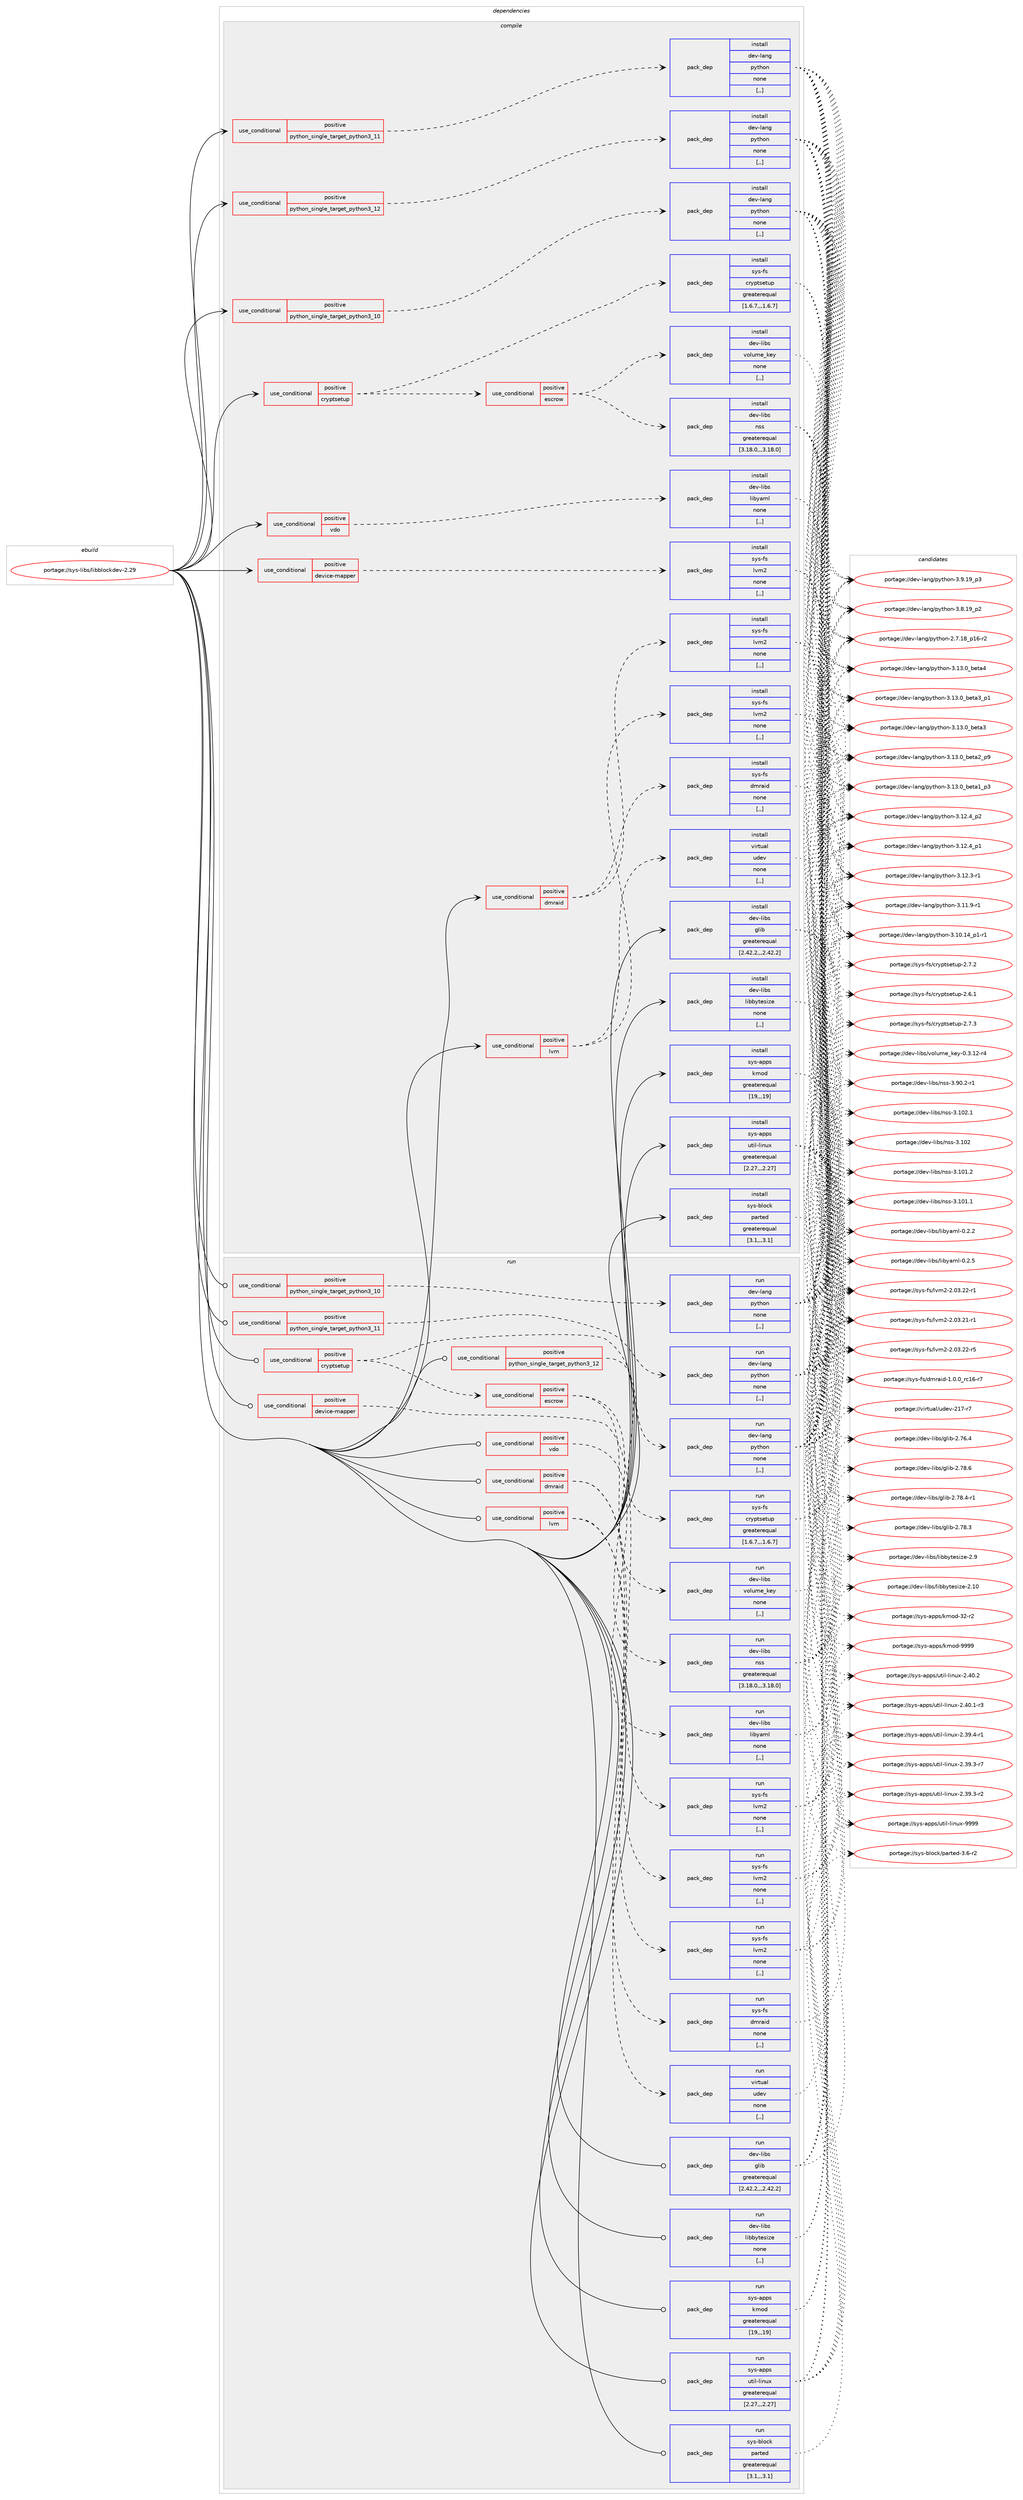 digraph prolog {

# *************
# Graph options
# *************

newrank=true;
concentrate=true;
compound=true;
graph [rankdir=LR,fontname=Helvetica,fontsize=10,ranksep=1.5];#, ranksep=2.5, nodesep=0.2];
edge  [arrowhead=vee];
node  [fontname=Helvetica,fontsize=10];

# **********
# The ebuild
# **********

subgraph cluster_leftcol {
color=gray;
label=<<i>ebuild</i>>;
id [label="portage://sys-libs/libblockdev-2.29", color=red, width=4, href="../sys-libs/libblockdev-2.29.svg"];
}

# ****************
# The dependencies
# ****************

subgraph cluster_midcol {
color=gray;
label=<<i>dependencies</i>>;
subgraph cluster_compile {
fillcolor="#eeeeee";
style=filled;
label=<<i>compile</i>>;
subgraph cond117402 {
dependency440675 [label=<<TABLE BORDER="0" CELLBORDER="1" CELLSPACING="0" CELLPADDING="4"><TR><TD ROWSPAN="3" CELLPADDING="10">use_conditional</TD></TR><TR><TD>positive</TD></TR><TR><TD>cryptsetup</TD></TR></TABLE>>, shape=none, color=red];
subgraph cond117403 {
dependency440676 [label=<<TABLE BORDER="0" CELLBORDER="1" CELLSPACING="0" CELLPADDING="4"><TR><TD ROWSPAN="3" CELLPADDING="10">use_conditional</TD></TR><TR><TD>positive</TD></TR><TR><TD>escrow</TD></TR></TABLE>>, shape=none, color=red];
subgraph pack320275 {
dependency440677 [label=<<TABLE BORDER="0" CELLBORDER="1" CELLSPACING="0" CELLPADDING="4" WIDTH="220"><TR><TD ROWSPAN="6" CELLPADDING="30">pack_dep</TD></TR><TR><TD WIDTH="110">install</TD></TR><TR><TD>dev-libs</TD></TR><TR><TD>nss</TD></TR><TR><TD>greaterequal</TD></TR><TR><TD>[3.18.0,,,3.18.0]</TD></TR></TABLE>>, shape=none, color=blue];
}
dependency440676:e -> dependency440677:w [weight=20,style="dashed",arrowhead="vee"];
subgraph pack320276 {
dependency440678 [label=<<TABLE BORDER="0" CELLBORDER="1" CELLSPACING="0" CELLPADDING="4" WIDTH="220"><TR><TD ROWSPAN="6" CELLPADDING="30">pack_dep</TD></TR><TR><TD WIDTH="110">install</TD></TR><TR><TD>dev-libs</TD></TR><TR><TD>volume_key</TD></TR><TR><TD>none</TD></TR><TR><TD>[,,]</TD></TR></TABLE>>, shape=none, color=blue];
}
dependency440676:e -> dependency440678:w [weight=20,style="dashed",arrowhead="vee"];
}
dependency440675:e -> dependency440676:w [weight=20,style="dashed",arrowhead="vee"];
subgraph pack320277 {
dependency440679 [label=<<TABLE BORDER="0" CELLBORDER="1" CELLSPACING="0" CELLPADDING="4" WIDTH="220"><TR><TD ROWSPAN="6" CELLPADDING="30">pack_dep</TD></TR><TR><TD WIDTH="110">install</TD></TR><TR><TD>sys-fs</TD></TR><TR><TD>cryptsetup</TD></TR><TR><TD>greaterequal</TD></TR><TR><TD>[1.6.7,,,1.6.7]</TD></TR></TABLE>>, shape=none, color=blue];
}
dependency440675:e -> dependency440679:w [weight=20,style="dashed",arrowhead="vee"];
}
id:e -> dependency440675:w [weight=20,style="solid",arrowhead="vee"];
subgraph cond117404 {
dependency440680 [label=<<TABLE BORDER="0" CELLBORDER="1" CELLSPACING="0" CELLPADDING="4"><TR><TD ROWSPAN="3" CELLPADDING="10">use_conditional</TD></TR><TR><TD>positive</TD></TR><TR><TD>device-mapper</TD></TR></TABLE>>, shape=none, color=red];
subgraph pack320278 {
dependency440681 [label=<<TABLE BORDER="0" CELLBORDER="1" CELLSPACING="0" CELLPADDING="4" WIDTH="220"><TR><TD ROWSPAN="6" CELLPADDING="30">pack_dep</TD></TR><TR><TD WIDTH="110">install</TD></TR><TR><TD>sys-fs</TD></TR><TR><TD>lvm2</TD></TR><TR><TD>none</TD></TR><TR><TD>[,,]</TD></TR></TABLE>>, shape=none, color=blue];
}
dependency440680:e -> dependency440681:w [weight=20,style="dashed",arrowhead="vee"];
}
id:e -> dependency440680:w [weight=20,style="solid",arrowhead="vee"];
subgraph cond117405 {
dependency440682 [label=<<TABLE BORDER="0" CELLBORDER="1" CELLSPACING="0" CELLPADDING="4"><TR><TD ROWSPAN="3" CELLPADDING="10">use_conditional</TD></TR><TR><TD>positive</TD></TR><TR><TD>dmraid</TD></TR></TABLE>>, shape=none, color=red];
subgraph pack320279 {
dependency440683 [label=<<TABLE BORDER="0" CELLBORDER="1" CELLSPACING="0" CELLPADDING="4" WIDTH="220"><TR><TD ROWSPAN="6" CELLPADDING="30">pack_dep</TD></TR><TR><TD WIDTH="110">install</TD></TR><TR><TD>sys-fs</TD></TR><TR><TD>dmraid</TD></TR><TR><TD>none</TD></TR><TR><TD>[,,]</TD></TR></TABLE>>, shape=none, color=blue];
}
dependency440682:e -> dependency440683:w [weight=20,style="dashed",arrowhead="vee"];
subgraph pack320280 {
dependency440684 [label=<<TABLE BORDER="0" CELLBORDER="1" CELLSPACING="0" CELLPADDING="4" WIDTH="220"><TR><TD ROWSPAN="6" CELLPADDING="30">pack_dep</TD></TR><TR><TD WIDTH="110">install</TD></TR><TR><TD>sys-fs</TD></TR><TR><TD>lvm2</TD></TR><TR><TD>none</TD></TR><TR><TD>[,,]</TD></TR></TABLE>>, shape=none, color=blue];
}
dependency440682:e -> dependency440684:w [weight=20,style="dashed",arrowhead="vee"];
}
id:e -> dependency440682:w [weight=20,style="solid",arrowhead="vee"];
subgraph cond117406 {
dependency440685 [label=<<TABLE BORDER="0" CELLBORDER="1" CELLSPACING="0" CELLPADDING="4"><TR><TD ROWSPAN="3" CELLPADDING="10">use_conditional</TD></TR><TR><TD>positive</TD></TR><TR><TD>lvm</TD></TR></TABLE>>, shape=none, color=red];
subgraph pack320281 {
dependency440686 [label=<<TABLE BORDER="0" CELLBORDER="1" CELLSPACING="0" CELLPADDING="4" WIDTH="220"><TR><TD ROWSPAN="6" CELLPADDING="30">pack_dep</TD></TR><TR><TD WIDTH="110">install</TD></TR><TR><TD>sys-fs</TD></TR><TR><TD>lvm2</TD></TR><TR><TD>none</TD></TR><TR><TD>[,,]</TD></TR></TABLE>>, shape=none, color=blue];
}
dependency440685:e -> dependency440686:w [weight=20,style="dashed",arrowhead="vee"];
subgraph pack320282 {
dependency440687 [label=<<TABLE BORDER="0" CELLBORDER="1" CELLSPACING="0" CELLPADDING="4" WIDTH="220"><TR><TD ROWSPAN="6" CELLPADDING="30">pack_dep</TD></TR><TR><TD WIDTH="110">install</TD></TR><TR><TD>virtual</TD></TR><TR><TD>udev</TD></TR><TR><TD>none</TD></TR><TR><TD>[,,]</TD></TR></TABLE>>, shape=none, color=blue];
}
dependency440685:e -> dependency440687:w [weight=20,style="dashed",arrowhead="vee"];
}
id:e -> dependency440685:w [weight=20,style="solid",arrowhead="vee"];
subgraph cond117407 {
dependency440688 [label=<<TABLE BORDER="0" CELLBORDER="1" CELLSPACING="0" CELLPADDING="4"><TR><TD ROWSPAN="3" CELLPADDING="10">use_conditional</TD></TR><TR><TD>positive</TD></TR><TR><TD>python_single_target_python3_10</TD></TR></TABLE>>, shape=none, color=red];
subgraph pack320283 {
dependency440689 [label=<<TABLE BORDER="0" CELLBORDER="1" CELLSPACING="0" CELLPADDING="4" WIDTH="220"><TR><TD ROWSPAN="6" CELLPADDING="30">pack_dep</TD></TR><TR><TD WIDTH="110">install</TD></TR><TR><TD>dev-lang</TD></TR><TR><TD>python</TD></TR><TR><TD>none</TD></TR><TR><TD>[,,]</TD></TR></TABLE>>, shape=none, color=blue];
}
dependency440688:e -> dependency440689:w [weight=20,style="dashed",arrowhead="vee"];
}
id:e -> dependency440688:w [weight=20,style="solid",arrowhead="vee"];
subgraph cond117408 {
dependency440690 [label=<<TABLE BORDER="0" CELLBORDER="1" CELLSPACING="0" CELLPADDING="4"><TR><TD ROWSPAN="3" CELLPADDING="10">use_conditional</TD></TR><TR><TD>positive</TD></TR><TR><TD>python_single_target_python3_11</TD></TR></TABLE>>, shape=none, color=red];
subgraph pack320284 {
dependency440691 [label=<<TABLE BORDER="0" CELLBORDER="1" CELLSPACING="0" CELLPADDING="4" WIDTH="220"><TR><TD ROWSPAN="6" CELLPADDING="30">pack_dep</TD></TR><TR><TD WIDTH="110">install</TD></TR><TR><TD>dev-lang</TD></TR><TR><TD>python</TD></TR><TR><TD>none</TD></TR><TR><TD>[,,]</TD></TR></TABLE>>, shape=none, color=blue];
}
dependency440690:e -> dependency440691:w [weight=20,style="dashed",arrowhead="vee"];
}
id:e -> dependency440690:w [weight=20,style="solid",arrowhead="vee"];
subgraph cond117409 {
dependency440692 [label=<<TABLE BORDER="0" CELLBORDER="1" CELLSPACING="0" CELLPADDING="4"><TR><TD ROWSPAN="3" CELLPADDING="10">use_conditional</TD></TR><TR><TD>positive</TD></TR><TR><TD>python_single_target_python3_12</TD></TR></TABLE>>, shape=none, color=red];
subgraph pack320285 {
dependency440693 [label=<<TABLE BORDER="0" CELLBORDER="1" CELLSPACING="0" CELLPADDING="4" WIDTH="220"><TR><TD ROWSPAN="6" CELLPADDING="30">pack_dep</TD></TR><TR><TD WIDTH="110">install</TD></TR><TR><TD>dev-lang</TD></TR><TR><TD>python</TD></TR><TR><TD>none</TD></TR><TR><TD>[,,]</TD></TR></TABLE>>, shape=none, color=blue];
}
dependency440692:e -> dependency440693:w [weight=20,style="dashed",arrowhead="vee"];
}
id:e -> dependency440692:w [weight=20,style="solid",arrowhead="vee"];
subgraph cond117410 {
dependency440694 [label=<<TABLE BORDER="0" CELLBORDER="1" CELLSPACING="0" CELLPADDING="4"><TR><TD ROWSPAN="3" CELLPADDING="10">use_conditional</TD></TR><TR><TD>positive</TD></TR><TR><TD>vdo</TD></TR></TABLE>>, shape=none, color=red];
subgraph pack320286 {
dependency440695 [label=<<TABLE BORDER="0" CELLBORDER="1" CELLSPACING="0" CELLPADDING="4" WIDTH="220"><TR><TD ROWSPAN="6" CELLPADDING="30">pack_dep</TD></TR><TR><TD WIDTH="110">install</TD></TR><TR><TD>dev-libs</TD></TR><TR><TD>libyaml</TD></TR><TR><TD>none</TD></TR><TR><TD>[,,]</TD></TR></TABLE>>, shape=none, color=blue];
}
dependency440694:e -> dependency440695:w [weight=20,style="dashed",arrowhead="vee"];
}
id:e -> dependency440694:w [weight=20,style="solid",arrowhead="vee"];
subgraph pack320287 {
dependency440696 [label=<<TABLE BORDER="0" CELLBORDER="1" CELLSPACING="0" CELLPADDING="4" WIDTH="220"><TR><TD ROWSPAN="6" CELLPADDING="30">pack_dep</TD></TR><TR><TD WIDTH="110">install</TD></TR><TR><TD>dev-libs</TD></TR><TR><TD>glib</TD></TR><TR><TD>greaterequal</TD></TR><TR><TD>[2.42.2,,,2.42.2]</TD></TR></TABLE>>, shape=none, color=blue];
}
id:e -> dependency440696:w [weight=20,style="solid",arrowhead="vee"];
subgraph pack320288 {
dependency440697 [label=<<TABLE BORDER="0" CELLBORDER="1" CELLSPACING="0" CELLPADDING="4" WIDTH="220"><TR><TD ROWSPAN="6" CELLPADDING="30">pack_dep</TD></TR><TR><TD WIDTH="110">install</TD></TR><TR><TD>dev-libs</TD></TR><TR><TD>libbytesize</TD></TR><TR><TD>none</TD></TR><TR><TD>[,,]</TD></TR></TABLE>>, shape=none, color=blue];
}
id:e -> dependency440697:w [weight=20,style="solid",arrowhead="vee"];
subgraph pack320289 {
dependency440698 [label=<<TABLE BORDER="0" CELLBORDER="1" CELLSPACING="0" CELLPADDING="4" WIDTH="220"><TR><TD ROWSPAN="6" CELLPADDING="30">pack_dep</TD></TR><TR><TD WIDTH="110">install</TD></TR><TR><TD>sys-apps</TD></TR><TR><TD>kmod</TD></TR><TR><TD>greaterequal</TD></TR><TR><TD>[19,,,19]</TD></TR></TABLE>>, shape=none, color=blue];
}
id:e -> dependency440698:w [weight=20,style="solid",arrowhead="vee"];
subgraph pack320290 {
dependency440699 [label=<<TABLE BORDER="0" CELLBORDER="1" CELLSPACING="0" CELLPADDING="4" WIDTH="220"><TR><TD ROWSPAN="6" CELLPADDING="30">pack_dep</TD></TR><TR><TD WIDTH="110">install</TD></TR><TR><TD>sys-apps</TD></TR><TR><TD>util-linux</TD></TR><TR><TD>greaterequal</TD></TR><TR><TD>[2.27,,,2.27]</TD></TR></TABLE>>, shape=none, color=blue];
}
id:e -> dependency440699:w [weight=20,style="solid",arrowhead="vee"];
subgraph pack320291 {
dependency440700 [label=<<TABLE BORDER="0" CELLBORDER="1" CELLSPACING="0" CELLPADDING="4" WIDTH="220"><TR><TD ROWSPAN="6" CELLPADDING="30">pack_dep</TD></TR><TR><TD WIDTH="110">install</TD></TR><TR><TD>sys-block</TD></TR><TR><TD>parted</TD></TR><TR><TD>greaterequal</TD></TR><TR><TD>[3.1,,,3.1]</TD></TR></TABLE>>, shape=none, color=blue];
}
id:e -> dependency440700:w [weight=20,style="solid",arrowhead="vee"];
}
subgraph cluster_compileandrun {
fillcolor="#eeeeee";
style=filled;
label=<<i>compile and run</i>>;
}
subgraph cluster_run {
fillcolor="#eeeeee";
style=filled;
label=<<i>run</i>>;
subgraph cond117411 {
dependency440701 [label=<<TABLE BORDER="0" CELLBORDER="1" CELLSPACING="0" CELLPADDING="4"><TR><TD ROWSPAN="3" CELLPADDING="10">use_conditional</TD></TR><TR><TD>positive</TD></TR><TR><TD>cryptsetup</TD></TR></TABLE>>, shape=none, color=red];
subgraph cond117412 {
dependency440702 [label=<<TABLE BORDER="0" CELLBORDER="1" CELLSPACING="0" CELLPADDING="4"><TR><TD ROWSPAN="3" CELLPADDING="10">use_conditional</TD></TR><TR><TD>positive</TD></TR><TR><TD>escrow</TD></TR></TABLE>>, shape=none, color=red];
subgraph pack320292 {
dependency440703 [label=<<TABLE BORDER="0" CELLBORDER="1" CELLSPACING="0" CELLPADDING="4" WIDTH="220"><TR><TD ROWSPAN="6" CELLPADDING="30">pack_dep</TD></TR><TR><TD WIDTH="110">run</TD></TR><TR><TD>dev-libs</TD></TR><TR><TD>nss</TD></TR><TR><TD>greaterequal</TD></TR><TR><TD>[3.18.0,,,3.18.0]</TD></TR></TABLE>>, shape=none, color=blue];
}
dependency440702:e -> dependency440703:w [weight=20,style="dashed",arrowhead="vee"];
subgraph pack320293 {
dependency440704 [label=<<TABLE BORDER="0" CELLBORDER="1" CELLSPACING="0" CELLPADDING="4" WIDTH="220"><TR><TD ROWSPAN="6" CELLPADDING="30">pack_dep</TD></TR><TR><TD WIDTH="110">run</TD></TR><TR><TD>dev-libs</TD></TR><TR><TD>volume_key</TD></TR><TR><TD>none</TD></TR><TR><TD>[,,]</TD></TR></TABLE>>, shape=none, color=blue];
}
dependency440702:e -> dependency440704:w [weight=20,style="dashed",arrowhead="vee"];
}
dependency440701:e -> dependency440702:w [weight=20,style="dashed",arrowhead="vee"];
subgraph pack320294 {
dependency440705 [label=<<TABLE BORDER="0" CELLBORDER="1" CELLSPACING="0" CELLPADDING="4" WIDTH="220"><TR><TD ROWSPAN="6" CELLPADDING="30">pack_dep</TD></TR><TR><TD WIDTH="110">run</TD></TR><TR><TD>sys-fs</TD></TR><TR><TD>cryptsetup</TD></TR><TR><TD>greaterequal</TD></TR><TR><TD>[1.6.7,,,1.6.7]</TD></TR></TABLE>>, shape=none, color=blue];
}
dependency440701:e -> dependency440705:w [weight=20,style="dashed",arrowhead="vee"];
}
id:e -> dependency440701:w [weight=20,style="solid",arrowhead="odot"];
subgraph cond117413 {
dependency440706 [label=<<TABLE BORDER="0" CELLBORDER="1" CELLSPACING="0" CELLPADDING="4"><TR><TD ROWSPAN="3" CELLPADDING="10">use_conditional</TD></TR><TR><TD>positive</TD></TR><TR><TD>device-mapper</TD></TR></TABLE>>, shape=none, color=red];
subgraph pack320295 {
dependency440707 [label=<<TABLE BORDER="0" CELLBORDER="1" CELLSPACING="0" CELLPADDING="4" WIDTH="220"><TR><TD ROWSPAN="6" CELLPADDING="30">pack_dep</TD></TR><TR><TD WIDTH="110">run</TD></TR><TR><TD>sys-fs</TD></TR><TR><TD>lvm2</TD></TR><TR><TD>none</TD></TR><TR><TD>[,,]</TD></TR></TABLE>>, shape=none, color=blue];
}
dependency440706:e -> dependency440707:w [weight=20,style="dashed",arrowhead="vee"];
}
id:e -> dependency440706:w [weight=20,style="solid",arrowhead="odot"];
subgraph cond117414 {
dependency440708 [label=<<TABLE BORDER="0" CELLBORDER="1" CELLSPACING="0" CELLPADDING="4"><TR><TD ROWSPAN="3" CELLPADDING="10">use_conditional</TD></TR><TR><TD>positive</TD></TR><TR><TD>dmraid</TD></TR></TABLE>>, shape=none, color=red];
subgraph pack320296 {
dependency440709 [label=<<TABLE BORDER="0" CELLBORDER="1" CELLSPACING="0" CELLPADDING="4" WIDTH="220"><TR><TD ROWSPAN="6" CELLPADDING="30">pack_dep</TD></TR><TR><TD WIDTH="110">run</TD></TR><TR><TD>sys-fs</TD></TR><TR><TD>dmraid</TD></TR><TR><TD>none</TD></TR><TR><TD>[,,]</TD></TR></TABLE>>, shape=none, color=blue];
}
dependency440708:e -> dependency440709:w [weight=20,style="dashed",arrowhead="vee"];
subgraph pack320297 {
dependency440710 [label=<<TABLE BORDER="0" CELLBORDER="1" CELLSPACING="0" CELLPADDING="4" WIDTH="220"><TR><TD ROWSPAN="6" CELLPADDING="30">pack_dep</TD></TR><TR><TD WIDTH="110">run</TD></TR><TR><TD>sys-fs</TD></TR><TR><TD>lvm2</TD></TR><TR><TD>none</TD></TR><TR><TD>[,,]</TD></TR></TABLE>>, shape=none, color=blue];
}
dependency440708:e -> dependency440710:w [weight=20,style="dashed",arrowhead="vee"];
}
id:e -> dependency440708:w [weight=20,style="solid",arrowhead="odot"];
subgraph cond117415 {
dependency440711 [label=<<TABLE BORDER="0" CELLBORDER="1" CELLSPACING="0" CELLPADDING="4"><TR><TD ROWSPAN="3" CELLPADDING="10">use_conditional</TD></TR><TR><TD>positive</TD></TR><TR><TD>lvm</TD></TR></TABLE>>, shape=none, color=red];
subgraph pack320298 {
dependency440712 [label=<<TABLE BORDER="0" CELLBORDER="1" CELLSPACING="0" CELLPADDING="4" WIDTH="220"><TR><TD ROWSPAN="6" CELLPADDING="30">pack_dep</TD></TR><TR><TD WIDTH="110">run</TD></TR><TR><TD>sys-fs</TD></TR><TR><TD>lvm2</TD></TR><TR><TD>none</TD></TR><TR><TD>[,,]</TD></TR></TABLE>>, shape=none, color=blue];
}
dependency440711:e -> dependency440712:w [weight=20,style="dashed",arrowhead="vee"];
subgraph pack320299 {
dependency440713 [label=<<TABLE BORDER="0" CELLBORDER="1" CELLSPACING="0" CELLPADDING="4" WIDTH="220"><TR><TD ROWSPAN="6" CELLPADDING="30">pack_dep</TD></TR><TR><TD WIDTH="110">run</TD></TR><TR><TD>virtual</TD></TR><TR><TD>udev</TD></TR><TR><TD>none</TD></TR><TR><TD>[,,]</TD></TR></TABLE>>, shape=none, color=blue];
}
dependency440711:e -> dependency440713:w [weight=20,style="dashed",arrowhead="vee"];
}
id:e -> dependency440711:w [weight=20,style="solid",arrowhead="odot"];
subgraph cond117416 {
dependency440714 [label=<<TABLE BORDER="0" CELLBORDER="1" CELLSPACING="0" CELLPADDING="4"><TR><TD ROWSPAN="3" CELLPADDING="10">use_conditional</TD></TR><TR><TD>positive</TD></TR><TR><TD>python_single_target_python3_10</TD></TR></TABLE>>, shape=none, color=red];
subgraph pack320300 {
dependency440715 [label=<<TABLE BORDER="0" CELLBORDER="1" CELLSPACING="0" CELLPADDING="4" WIDTH="220"><TR><TD ROWSPAN="6" CELLPADDING="30">pack_dep</TD></TR><TR><TD WIDTH="110">run</TD></TR><TR><TD>dev-lang</TD></TR><TR><TD>python</TD></TR><TR><TD>none</TD></TR><TR><TD>[,,]</TD></TR></TABLE>>, shape=none, color=blue];
}
dependency440714:e -> dependency440715:w [weight=20,style="dashed",arrowhead="vee"];
}
id:e -> dependency440714:w [weight=20,style="solid",arrowhead="odot"];
subgraph cond117417 {
dependency440716 [label=<<TABLE BORDER="0" CELLBORDER="1" CELLSPACING="0" CELLPADDING="4"><TR><TD ROWSPAN="3" CELLPADDING="10">use_conditional</TD></TR><TR><TD>positive</TD></TR><TR><TD>python_single_target_python3_11</TD></TR></TABLE>>, shape=none, color=red];
subgraph pack320301 {
dependency440717 [label=<<TABLE BORDER="0" CELLBORDER="1" CELLSPACING="0" CELLPADDING="4" WIDTH="220"><TR><TD ROWSPAN="6" CELLPADDING="30">pack_dep</TD></TR><TR><TD WIDTH="110">run</TD></TR><TR><TD>dev-lang</TD></TR><TR><TD>python</TD></TR><TR><TD>none</TD></TR><TR><TD>[,,]</TD></TR></TABLE>>, shape=none, color=blue];
}
dependency440716:e -> dependency440717:w [weight=20,style="dashed",arrowhead="vee"];
}
id:e -> dependency440716:w [weight=20,style="solid",arrowhead="odot"];
subgraph cond117418 {
dependency440718 [label=<<TABLE BORDER="0" CELLBORDER="1" CELLSPACING="0" CELLPADDING="4"><TR><TD ROWSPAN="3" CELLPADDING="10">use_conditional</TD></TR><TR><TD>positive</TD></TR><TR><TD>python_single_target_python3_12</TD></TR></TABLE>>, shape=none, color=red];
subgraph pack320302 {
dependency440719 [label=<<TABLE BORDER="0" CELLBORDER="1" CELLSPACING="0" CELLPADDING="4" WIDTH="220"><TR><TD ROWSPAN="6" CELLPADDING="30">pack_dep</TD></TR><TR><TD WIDTH="110">run</TD></TR><TR><TD>dev-lang</TD></TR><TR><TD>python</TD></TR><TR><TD>none</TD></TR><TR><TD>[,,]</TD></TR></TABLE>>, shape=none, color=blue];
}
dependency440718:e -> dependency440719:w [weight=20,style="dashed",arrowhead="vee"];
}
id:e -> dependency440718:w [weight=20,style="solid",arrowhead="odot"];
subgraph cond117419 {
dependency440720 [label=<<TABLE BORDER="0" CELLBORDER="1" CELLSPACING="0" CELLPADDING="4"><TR><TD ROWSPAN="3" CELLPADDING="10">use_conditional</TD></TR><TR><TD>positive</TD></TR><TR><TD>vdo</TD></TR></TABLE>>, shape=none, color=red];
subgraph pack320303 {
dependency440721 [label=<<TABLE BORDER="0" CELLBORDER="1" CELLSPACING="0" CELLPADDING="4" WIDTH="220"><TR><TD ROWSPAN="6" CELLPADDING="30">pack_dep</TD></TR><TR><TD WIDTH="110">run</TD></TR><TR><TD>dev-libs</TD></TR><TR><TD>libyaml</TD></TR><TR><TD>none</TD></TR><TR><TD>[,,]</TD></TR></TABLE>>, shape=none, color=blue];
}
dependency440720:e -> dependency440721:w [weight=20,style="dashed",arrowhead="vee"];
}
id:e -> dependency440720:w [weight=20,style="solid",arrowhead="odot"];
subgraph pack320304 {
dependency440722 [label=<<TABLE BORDER="0" CELLBORDER="1" CELLSPACING="0" CELLPADDING="4" WIDTH="220"><TR><TD ROWSPAN="6" CELLPADDING="30">pack_dep</TD></TR><TR><TD WIDTH="110">run</TD></TR><TR><TD>dev-libs</TD></TR><TR><TD>glib</TD></TR><TR><TD>greaterequal</TD></TR><TR><TD>[2.42.2,,,2.42.2]</TD></TR></TABLE>>, shape=none, color=blue];
}
id:e -> dependency440722:w [weight=20,style="solid",arrowhead="odot"];
subgraph pack320305 {
dependency440723 [label=<<TABLE BORDER="0" CELLBORDER="1" CELLSPACING="0" CELLPADDING="4" WIDTH="220"><TR><TD ROWSPAN="6" CELLPADDING="30">pack_dep</TD></TR><TR><TD WIDTH="110">run</TD></TR><TR><TD>dev-libs</TD></TR><TR><TD>libbytesize</TD></TR><TR><TD>none</TD></TR><TR><TD>[,,]</TD></TR></TABLE>>, shape=none, color=blue];
}
id:e -> dependency440723:w [weight=20,style="solid",arrowhead="odot"];
subgraph pack320306 {
dependency440724 [label=<<TABLE BORDER="0" CELLBORDER="1" CELLSPACING="0" CELLPADDING="4" WIDTH="220"><TR><TD ROWSPAN="6" CELLPADDING="30">pack_dep</TD></TR><TR><TD WIDTH="110">run</TD></TR><TR><TD>sys-apps</TD></TR><TR><TD>kmod</TD></TR><TR><TD>greaterequal</TD></TR><TR><TD>[19,,,19]</TD></TR></TABLE>>, shape=none, color=blue];
}
id:e -> dependency440724:w [weight=20,style="solid",arrowhead="odot"];
subgraph pack320307 {
dependency440725 [label=<<TABLE BORDER="0" CELLBORDER="1" CELLSPACING="0" CELLPADDING="4" WIDTH="220"><TR><TD ROWSPAN="6" CELLPADDING="30">pack_dep</TD></TR><TR><TD WIDTH="110">run</TD></TR><TR><TD>sys-apps</TD></TR><TR><TD>util-linux</TD></TR><TR><TD>greaterequal</TD></TR><TR><TD>[2.27,,,2.27]</TD></TR></TABLE>>, shape=none, color=blue];
}
id:e -> dependency440725:w [weight=20,style="solid",arrowhead="odot"];
subgraph pack320308 {
dependency440726 [label=<<TABLE BORDER="0" CELLBORDER="1" CELLSPACING="0" CELLPADDING="4" WIDTH="220"><TR><TD ROWSPAN="6" CELLPADDING="30">pack_dep</TD></TR><TR><TD WIDTH="110">run</TD></TR><TR><TD>sys-block</TD></TR><TR><TD>parted</TD></TR><TR><TD>greaterequal</TD></TR><TR><TD>[3.1,,,3.1]</TD></TR></TABLE>>, shape=none, color=blue];
}
id:e -> dependency440726:w [weight=20,style="solid",arrowhead="odot"];
}
}

# **************
# The candidates
# **************

subgraph cluster_choices {
rank=same;
color=gray;
label=<<i>candidates</i>>;

subgraph choice320275 {
color=black;
nodesep=1;
choice1001011184510810598115471101151154551464948504649 [label="portage://dev-libs/nss-3.102.1", color=red, width=4,href="../dev-libs/nss-3.102.1.svg"];
choice100101118451081059811547110115115455146494850 [label="portage://dev-libs/nss-3.102", color=red, width=4,href="../dev-libs/nss-3.102.svg"];
choice1001011184510810598115471101151154551464948494650 [label="portage://dev-libs/nss-3.101.2", color=red, width=4,href="../dev-libs/nss-3.101.2.svg"];
choice1001011184510810598115471101151154551464948494649 [label="portage://dev-libs/nss-3.101.1", color=red, width=4,href="../dev-libs/nss-3.101.1.svg"];
choice100101118451081059811547110115115455146574846504511449 [label="portage://dev-libs/nss-3.90.2-r1", color=red, width=4,href="../dev-libs/nss-3.90.2-r1.svg"];
dependency440677:e -> choice1001011184510810598115471101151154551464948504649:w [style=dotted,weight="100"];
dependency440677:e -> choice100101118451081059811547110115115455146494850:w [style=dotted,weight="100"];
dependency440677:e -> choice1001011184510810598115471101151154551464948494650:w [style=dotted,weight="100"];
dependency440677:e -> choice1001011184510810598115471101151154551464948494649:w [style=dotted,weight="100"];
dependency440677:e -> choice100101118451081059811547110115115455146574846504511449:w [style=dotted,weight="100"];
}
subgraph choice320276 {
color=black;
nodesep=1;
choice10010111845108105981154711811110811710910195107101121454846514649504511452 [label="portage://dev-libs/volume_key-0.3.12-r4", color=red, width=4,href="../dev-libs/volume_key-0.3.12-r4.svg"];
dependency440678:e -> choice10010111845108105981154711811110811710910195107101121454846514649504511452:w [style=dotted,weight="100"];
}
subgraph choice320277 {
color=black;
nodesep=1;
choice115121115451021154799114121112116115101116117112455046554651 [label="portage://sys-fs/cryptsetup-2.7.3", color=red, width=4,href="../sys-fs/cryptsetup-2.7.3.svg"];
choice115121115451021154799114121112116115101116117112455046554650 [label="portage://sys-fs/cryptsetup-2.7.2", color=red, width=4,href="../sys-fs/cryptsetup-2.7.2.svg"];
choice115121115451021154799114121112116115101116117112455046544649 [label="portage://sys-fs/cryptsetup-2.6.1", color=red, width=4,href="../sys-fs/cryptsetup-2.6.1.svg"];
dependency440679:e -> choice115121115451021154799114121112116115101116117112455046554651:w [style=dotted,weight="100"];
dependency440679:e -> choice115121115451021154799114121112116115101116117112455046554650:w [style=dotted,weight="100"];
dependency440679:e -> choice115121115451021154799114121112116115101116117112455046544649:w [style=dotted,weight="100"];
}
subgraph choice320278 {
color=black;
nodesep=1;
choice11512111545102115471081181095045504648514650504511453 [label="portage://sys-fs/lvm2-2.03.22-r5", color=red, width=4,href="../sys-fs/lvm2-2.03.22-r5.svg"];
choice11512111545102115471081181095045504648514650504511449 [label="portage://sys-fs/lvm2-2.03.22-r1", color=red, width=4,href="../sys-fs/lvm2-2.03.22-r1.svg"];
choice11512111545102115471081181095045504648514650494511449 [label="portage://sys-fs/lvm2-2.03.21-r1", color=red, width=4,href="../sys-fs/lvm2-2.03.21-r1.svg"];
dependency440681:e -> choice11512111545102115471081181095045504648514650504511453:w [style=dotted,weight="100"];
dependency440681:e -> choice11512111545102115471081181095045504648514650504511449:w [style=dotted,weight="100"];
dependency440681:e -> choice11512111545102115471081181095045504648514650494511449:w [style=dotted,weight="100"];
}
subgraph choice320279 {
color=black;
nodesep=1;
choice115121115451021154710010911497105100454946484648951149949544511455 [label="portage://sys-fs/dmraid-1.0.0_rc16-r7", color=red, width=4,href="../sys-fs/dmraid-1.0.0_rc16-r7.svg"];
dependency440683:e -> choice115121115451021154710010911497105100454946484648951149949544511455:w [style=dotted,weight="100"];
}
subgraph choice320280 {
color=black;
nodesep=1;
choice11512111545102115471081181095045504648514650504511453 [label="portage://sys-fs/lvm2-2.03.22-r5", color=red, width=4,href="../sys-fs/lvm2-2.03.22-r5.svg"];
choice11512111545102115471081181095045504648514650504511449 [label="portage://sys-fs/lvm2-2.03.22-r1", color=red, width=4,href="../sys-fs/lvm2-2.03.22-r1.svg"];
choice11512111545102115471081181095045504648514650494511449 [label="portage://sys-fs/lvm2-2.03.21-r1", color=red, width=4,href="../sys-fs/lvm2-2.03.21-r1.svg"];
dependency440684:e -> choice11512111545102115471081181095045504648514650504511453:w [style=dotted,weight="100"];
dependency440684:e -> choice11512111545102115471081181095045504648514650504511449:w [style=dotted,weight="100"];
dependency440684:e -> choice11512111545102115471081181095045504648514650494511449:w [style=dotted,weight="100"];
}
subgraph choice320281 {
color=black;
nodesep=1;
choice11512111545102115471081181095045504648514650504511453 [label="portage://sys-fs/lvm2-2.03.22-r5", color=red, width=4,href="../sys-fs/lvm2-2.03.22-r5.svg"];
choice11512111545102115471081181095045504648514650504511449 [label="portage://sys-fs/lvm2-2.03.22-r1", color=red, width=4,href="../sys-fs/lvm2-2.03.22-r1.svg"];
choice11512111545102115471081181095045504648514650494511449 [label="portage://sys-fs/lvm2-2.03.21-r1", color=red, width=4,href="../sys-fs/lvm2-2.03.21-r1.svg"];
dependency440686:e -> choice11512111545102115471081181095045504648514650504511453:w [style=dotted,weight="100"];
dependency440686:e -> choice11512111545102115471081181095045504648514650504511449:w [style=dotted,weight="100"];
dependency440686:e -> choice11512111545102115471081181095045504648514650494511449:w [style=dotted,weight="100"];
}
subgraph choice320282 {
color=black;
nodesep=1;
choice1181051141161179710847117100101118455049554511455 [label="portage://virtual/udev-217-r7", color=red, width=4,href="../virtual/udev-217-r7.svg"];
dependency440687:e -> choice1181051141161179710847117100101118455049554511455:w [style=dotted,weight="100"];
}
subgraph choice320283 {
color=black;
nodesep=1;
choice1001011184510897110103471121211161041111104551464951464895981011169752 [label="portage://dev-lang/python-3.13.0_beta4", color=red, width=4,href="../dev-lang/python-3.13.0_beta4.svg"];
choice10010111845108971101034711212111610411111045514649514648959810111697519511249 [label="portage://dev-lang/python-3.13.0_beta3_p1", color=red, width=4,href="../dev-lang/python-3.13.0_beta3_p1.svg"];
choice1001011184510897110103471121211161041111104551464951464895981011169751 [label="portage://dev-lang/python-3.13.0_beta3", color=red, width=4,href="../dev-lang/python-3.13.0_beta3.svg"];
choice10010111845108971101034711212111610411111045514649514648959810111697509511257 [label="portage://dev-lang/python-3.13.0_beta2_p9", color=red, width=4,href="../dev-lang/python-3.13.0_beta2_p9.svg"];
choice10010111845108971101034711212111610411111045514649514648959810111697499511251 [label="portage://dev-lang/python-3.13.0_beta1_p3", color=red, width=4,href="../dev-lang/python-3.13.0_beta1_p3.svg"];
choice100101118451089711010347112121116104111110455146495046529511250 [label="portage://dev-lang/python-3.12.4_p2", color=red, width=4,href="../dev-lang/python-3.12.4_p2.svg"];
choice100101118451089711010347112121116104111110455146495046529511249 [label="portage://dev-lang/python-3.12.4_p1", color=red, width=4,href="../dev-lang/python-3.12.4_p1.svg"];
choice100101118451089711010347112121116104111110455146495046514511449 [label="portage://dev-lang/python-3.12.3-r1", color=red, width=4,href="../dev-lang/python-3.12.3-r1.svg"];
choice100101118451089711010347112121116104111110455146494946574511449 [label="portage://dev-lang/python-3.11.9-r1", color=red, width=4,href="../dev-lang/python-3.11.9-r1.svg"];
choice100101118451089711010347112121116104111110455146494846495295112494511449 [label="portage://dev-lang/python-3.10.14_p1-r1", color=red, width=4,href="../dev-lang/python-3.10.14_p1-r1.svg"];
choice100101118451089711010347112121116104111110455146574649579511251 [label="portage://dev-lang/python-3.9.19_p3", color=red, width=4,href="../dev-lang/python-3.9.19_p3.svg"];
choice100101118451089711010347112121116104111110455146564649579511250 [label="portage://dev-lang/python-3.8.19_p2", color=red, width=4,href="../dev-lang/python-3.8.19_p2.svg"];
choice100101118451089711010347112121116104111110455046554649569511249544511450 [label="portage://dev-lang/python-2.7.18_p16-r2", color=red, width=4,href="../dev-lang/python-2.7.18_p16-r2.svg"];
dependency440689:e -> choice1001011184510897110103471121211161041111104551464951464895981011169752:w [style=dotted,weight="100"];
dependency440689:e -> choice10010111845108971101034711212111610411111045514649514648959810111697519511249:w [style=dotted,weight="100"];
dependency440689:e -> choice1001011184510897110103471121211161041111104551464951464895981011169751:w [style=dotted,weight="100"];
dependency440689:e -> choice10010111845108971101034711212111610411111045514649514648959810111697509511257:w [style=dotted,weight="100"];
dependency440689:e -> choice10010111845108971101034711212111610411111045514649514648959810111697499511251:w [style=dotted,weight="100"];
dependency440689:e -> choice100101118451089711010347112121116104111110455146495046529511250:w [style=dotted,weight="100"];
dependency440689:e -> choice100101118451089711010347112121116104111110455146495046529511249:w [style=dotted,weight="100"];
dependency440689:e -> choice100101118451089711010347112121116104111110455146495046514511449:w [style=dotted,weight="100"];
dependency440689:e -> choice100101118451089711010347112121116104111110455146494946574511449:w [style=dotted,weight="100"];
dependency440689:e -> choice100101118451089711010347112121116104111110455146494846495295112494511449:w [style=dotted,weight="100"];
dependency440689:e -> choice100101118451089711010347112121116104111110455146574649579511251:w [style=dotted,weight="100"];
dependency440689:e -> choice100101118451089711010347112121116104111110455146564649579511250:w [style=dotted,weight="100"];
dependency440689:e -> choice100101118451089711010347112121116104111110455046554649569511249544511450:w [style=dotted,weight="100"];
}
subgraph choice320284 {
color=black;
nodesep=1;
choice1001011184510897110103471121211161041111104551464951464895981011169752 [label="portage://dev-lang/python-3.13.0_beta4", color=red, width=4,href="../dev-lang/python-3.13.0_beta4.svg"];
choice10010111845108971101034711212111610411111045514649514648959810111697519511249 [label="portage://dev-lang/python-3.13.0_beta3_p1", color=red, width=4,href="../dev-lang/python-3.13.0_beta3_p1.svg"];
choice1001011184510897110103471121211161041111104551464951464895981011169751 [label="portage://dev-lang/python-3.13.0_beta3", color=red, width=4,href="../dev-lang/python-3.13.0_beta3.svg"];
choice10010111845108971101034711212111610411111045514649514648959810111697509511257 [label="portage://dev-lang/python-3.13.0_beta2_p9", color=red, width=4,href="../dev-lang/python-3.13.0_beta2_p9.svg"];
choice10010111845108971101034711212111610411111045514649514648959810111697499511251 [label="portage://dev-lang/python-3.13.0_beta1_p3", color=red, width=4,href="../dev-lang/python-3.13.0_beta1_p3.svg"];
choice100101118451089711010347112121116104111110455146495046529511250 [label="portage://dev-lang/python-3.12.4_p2", color=red, width=4,href="../dev-lang/python-3.12.4_p2.svg"];
choice100101118451089711010347112121116104111110455146495046529511249 [label="portage://dev-lang/python-3.12.4_p1", color=red, width=4,href="../dev-lang/python-3.12.4_p1.svg"];
choice100101118451089711010347112121116104111110455146495046514511449 [label="portage://dev-lang/python-3.12.3-r1", color=red, width=4,href="../dev-lang/python-3.12.3-r1.svg"];
choice100101118451089711010347112121116104111110455146494946574511449 [label="portage://dev-lang/python-3.11.9-r1", color=red, width=4,href="../dev-lang/python-3.11.9-r1.svg"];
choice100101118451089711010347112121116104111110455146494846495295112494511449 [label="portage://dev-lang/python-3.10.14_p1-r1", color=red, width=4,href="../dev-lang/python-3.10.14_p1-r1.svg"];
choice100101118451089711010347112121116104111110455146574649579511251 [label="portage://dev-lang/python-3.9.19_p3", color=red, width=4,href="../dev-lang/python-3.9.19_p3.svg"];
choice100101118451089711010347112121116104111110455146564649579511250 [label="portage://dev-lang/python-3.8.19_p2", color=red, width=4,href="../dev-lang/python-3.8.19_p2.svg"];
choice100101118451089711010347112121116104111110455046554649569511249544511450 [label="portage://dev-lang/python-2.7.18_p16-r2", color=red, width=4,href="../dev-lang/python-2.7.18_p16-r2.svg"];
dependency440691:e -> choice1001011184510897110103471121211161041111104551464951464895981011169752:w [style=dotted,weight="100"];
dependency440691:e -> choice10010111845108971101034711212111610411111045514649514648959810111697519511249:w [style=dotted,weight="100"];
dependency440691:e -> choice1001011184510897110103471121211161041111104551464951464895981011169751:w [style=dotted,weight="100"];
dependency440691:e -> choice10010111845108971101034711212111610411111045514649514648959810111697509511257:w [style=dotted,weight="100"];
dependency440691:e -> choice10010111845108971101034711212111610411111045514649514648959810111697499511251:w [style=dotted,weight="100"];
dependency440691:e -> choice100101118451089711010347112121116104111110455146495046529511250:w [style=dotted,weight="100"];
dependency440691:e -> choice100101118451089711010347112121116104111110455146495046529511249:w [style=dotted,weight="100"];
dependency440691:e -> choice100101118451089711010347112121116104111110455146495046514511449:w [style=dotted,weight="100"];
dependency440691:e -> choice100101118451089711010347112121116104111110455146494946574511449:w [style=dotted,weight="100"];
dependency440691:e -> choice100101118451089711010347112121116104111110455146494846495295112494511449:w [style=dotted,weight="100"];
dependency440691:e -> choice100101118451089711010347112121116104111110455146574649579511251:w [style=dotted,weight="100"];
dependency440691:e -> choice100101118451089711010347112121116104111110455146564649579511250:w [style=dotted,weight="100"];
dependency440691:e -> choice100101118451089711010347112121116104111110455046554649569511249544511450:w [style=dotted,weight="100"];
}
subgraph choice320285 {
color=black;
nodesep=1;
choice1001011184510897110103471121211161041111104551464951464895981011169752 [label="portage://dev-lang/python-3.13.0_beta4", color=red, width=4,href="../dev-lang/python-3.13.0_beta4.svg"];
choice10010111845108971101034711212111610411111045514649514648959810111697519511249 [label="portage://dev-lang/python-3.13.0_beta3_p1", color=red, width=4,href="../dev-lang/python-3.13.0_beta3_p1.svg"];
choice1001011184510897110103471121211161041111104551464951464895981011169751 [label="portage://dev-lang/python-3.13.0_beta3", color=red, width=4,href="../dev-lang/python-3.13.0_beta3.svg"];
choice10010111845108971101034711212111610411111045514649514648959810111697509511257 [label="portage://dev-lang/python-3.13.0_beta2_p9", color=red, width=4,href="../dev-lang/python-3.13.0_beta2_p9.svg"];
choice10010111845108971101034711212111610411111045514649514648959810111697499511251 [label="portage://dev-lang/python-3.13.0_beta1_p3", color=red, width=4,href="../dev-lang/python-3.13.0_beta1_p3.svg"];
choice100101118451089711010347112121116104111110455146495046529511250 [label="portage://dev-lang/python-3.12.4_p2", color=red, width=4,href="../dev-lang/python-3.12.4_p2.svg"];
choice100101118451089711010347112121116104111110455146495046529511249 [label="portage://dev-lang/python-3.12.4_p1", color=red, width=4,href="../dev-lang/python-3.12.4_p1.svg"];
choice100101118451089711010347112121116104111110455146495046514511449 [label="portage://dev-lang/python-3.12.3-r1", color=red, width=4,href="../dev-lang/python-3.12.3-r1.svg"];
choice100101118451089711010347112121116104111110455146494946574511449 [label="portage://dev-lang/python-3.11.9-r1", color=red, width=4,href="../dev-lang/python-3.11.9-r1.svg"];
choice100101118451089711010347112121116104111110455146494846495295112494511449 [label="portage://dev-lang/python-3.10.14_p1-r1", color=red, width=4,href="../dev-lang/python-3.10.14_p1-r1.svg"];
choice100101118451089711010347112121116104111110455146574649579511251 [label="portage://dev-lang/python-3.9.19_p3", color=red, width=4,href="../dev-lang/python-3.9.19_p3.svg"];
choice100101118451089711010347112121116104111110455146564649579511250 [label="portage://dev-lang/python-3.8.19_p2", color=red, width=4,href="../dev-lang/python-3.8.19_p2.svg"];
choice100101118451089711010347112121116104111110455046554649569511249544511450 [label="portage://dev-lang/python-2.7.18_p16-r2", color=red, width=4,href="../dev-lang/python-2.7.18_p16-r2.svg"];
dependency440693:e -> choice1001011184510897110103471121211161041111104551464951464895981011169752:w [style=dotted,weight="100"];
dependency440693:e -> choice10010111845108971101034711212111610411111045514649514648959810111697519511249:w [style=dotted,weight="100"];
dependency440693:e -> choice1001011184510897110103471121211161041111104551464951464895981011169751:w [style=dotted,weight="100"];
dependency440693:e -> choice10010111845108971101034711212111610411111045514649514648959810111697509511257:w [style=dotted,weight="100"];
dependency440693:e -> choice10010111845108971101034711212111610411111045514649514648959810111697499511251:w [style=dotted,weight="100"];
dependency440693:e -> choice100101118451089711010347112121116104111110455146495046529511250:w [style=dotted,weight="100"];
dependency440693:e -> choice100101118451089711010347112121116104111110455146495046529511249:w [style=dotted,weight="100"];
dependency440693:e -> choice100101118451089711010347112121116104111110455146495046514511449:w [style=dotted,weight="100"];
dependency440693:e -> choice100101118451089711010347112121116104111110455146494946574511449:w [style=dotted,weight="100"];
dependency440693:e -> choice100101118451089711010347112121116104111110455146494846495295112494511449:w [style=dotted,weight="100"];
dependency440693:e -> choice100101118451089711010347112121116104111110455146574649579511251:w [style=dotted,weight="100"];
dependency440693:e -> choice100101118451089711010347112121116104111110455146564649579511250:w [style=dotted,weight="100"];
dependency440693:e -> choice100101118451089711010347112121116104111110455046554649569511249544511450:w [style=dotted,weight="100"];
}
subgraph choice320286 {
color=black;
nodesep=1;
choice1001011184510810598115471081059812197109108454846504653 [label="portage://dev-libs/libyaml-0.2.5", color=red, width=4,href="../dev-libs/libyaml-0.2.5.svg"];
choice1001011184510810598115471081059812197109108454846504650 [label="portage://dev-libs/libyaml-0.2.2", color=red, width=4,href="../dev-libs/libyaml-0.2.2.svg"];
dependency440695:e -> choice1001011184510810598115471081059812197109108454846504653:w [style=dotted,weight="100"];
dependency440695:e -> choice1001011184510810598115471081059812197109108454846504650:w [style=dotted,weight="100"];
}
subgraph choice320287 {
color=black;
nodesep=1;
choice1001011184510810598115471031081059845504655564654 [label="portage://dev-libs/glib-2.78.6", color=red, width=4,href="../dev-libs/glib-2.78.6.svg"];
choice10010111845108105981154710310810598455046555646524511449 [label="portage://dev-libs/glib-2.78.4-r1", color=red, width=4,href="../dev-libs/glib-2.78.4-r1.svg"];
choice1001011184510810598115471031081059845504655564651 [label="portage://dev-libs/glib-2.78.3", color=red, width=4,href="../dev-libs/glib-2.78.3.svg"];
choice1001011184510810598115471031081059845504655544652 [label="portage://dev-libs/glib-2.76.4", color=red, width=4,href="../dev-libs/glib-2.76.4.svg"];
dependency440696:e -> choice1001011184510810598115471031081059845504655564654:w [style=dotted,weight="100"];
dependency440696:e -> choice10010111845108105981154710310810598455046555646524511449:w [style=dotted,weight="100"];
dependency440696:e -> choice1001011184510810598115471031081059845504655564651:w [style=dotted,weight="100"];
dependency440696:e -> choice1001011184510810598115471031081059845504655544652:w [style=dotted,weight="100"];
}
subgraph choice320288 {
color=black;
nodesep=1;
choice10010111845108105981154710810598981211161011151051221014550464948 [label="portage://dev-libs/libbytesize-2.10", color=red, width=4,href="../dev-libs/libbytesize-2.10.svg"];
choice100101118451081059811547108105989812111610111510512210145504657 [label="portage://dev-libs/libbytesize-2.9", color=red, width=4,href="../dev-libs/libbytesize-2.9.svg"];
dependency440697:e -> choice10010111845108105981154710810598981211161011151051221014550464948:w [style=dotted,weight="100"];
dependency440697:e -> choice100101118451081059811547108105989812111610111510512210145504657:w [style=dotted,weight="100"];
}
subgraph choice320289 {
color=black;
nodesep=1;
choice1151211154597112112115471071091111004557575757 [label="portage://sys-apps/kmod-9999", color=red, width=4,href="../sys-apps/kmod-9999.svg"];
choice1151211154597112112115471071091111004551504511450 [label="portage://sys-apps/kmod-32-r2", color=red, width=4,href="../sys-apps/kmod-32-r2.svg"];
dependency440698:e -> choice1151211154597112112115471071091111004557575757:w [style=dotted,weight="100"];
dependency440698:e -> choice1151211154597112112115471071091111004551504511450:w [style=dotted,weight="100"];
}
subgraph choice320290 {
color=black;
nodesep=1;
choice115121115459711211211547117116105108451081051101171204557575757 [label="portage://sys-apps/util-linux-9999", color=red, width=4,href="../sys-apps/util-linux-9999.svg"];
choice1151211154597112112115471171161051084510810511011712045504652484650 [label="portage://sys-apps/util-linux-2.40.2", color=red, width=4,href="../sys-apps/util-linux-2.40.2.svg"];
choice11512111545971121121154711711610510845108105110117120455046524846494511451 [label="portage://sys-apps/util-linux-2.40.1-r3", color=red, width=4,href="../sys-apps/util-linux-2.40.1-r3.svg"];
choice11512111545971121121154711711610510845108105110117120455046515746524511449 [label="portage://sys-apps/util-linux-2.39.4-r1", color=red, width=4,href="../sys-apps/util-linux-2.39.4-r1.svg"];
choice11512111545971121121154711711610510845108105110117120455046515746514511455 [label="portage://sys-apps/util-linux-2.39.3-r7", color=red, width=4,href="../sys-apps/util-linux-2.39.3-r7.svg"];
choice11512111545971121121154711711610510845108105110117120455046515746514511450 [label="portage://sys-apps/util-linux-2.39.3-r2", color=red, width=4,href="../sys-apps/util-linux-2.39.3-r2.svg"];
dependency440699:e -> choice115121115459711211211547117116105108451081051101171204557575757:w [style=dotted,weight="100"];
dependency440699:e -> choice1151211154597112112115471171161051084510810511011712045504652484650:w [style=dotted,weight="100"];
dependency440699:e -> choice11512111545971121121154711711610510845108105110117120455046524846494511451:w [style=dotted,weight="100"];
dependency440699:e -> choice11512111545971121121154711711610510845108105110117120455046515746524511449:w [style=dotted,weight="100"];
dependency440699:e -> choice11512111545971121121154711711610510845108105110117120455046515746514511455:w [style=dotted,weight="100"];
dependency440699:e -> choice11512111545971121121154711711610510845108105110117120455046515746514511450:w [style=dotted,weight="100"];
}
subgraph choice320291 {
color=black;
nodesep=1;
choice1151211154598108111991074711297114116101100455146544511450 [label="portage://sys-block/parted-3.6-r2", color=red, width=4,href="../sys-block/parted-3.6-r2.svg"];
dependency440700:e -> choice1151211154598108111991074711297114116101100455146544511450:w [style=dotted,weight="100"];
}
subgraph choice320292 {
color=black;
nodesep=1;
choice1001011184510810598115471101151154551464948504649 [label="portage://dev-libs/nss-3.102.1", color=red, width=4,href="../dev-libs/nss-3.102.1.svg"];
choice100101118451081059811547110115115455146494850 [label="portage://dev-libs/nss-3.102", color=red, width=4,href="../dev-libs/nss-3.102.svg"];
choice1001011184510810598115471101151154551464948494650 [label="portage://dev-libs/nss-3.101.2", color=red, width=4,href="../dev-libs/nss-3.101.2.svg"];
choice1001011184510810598115471101151154551464948494649 [label="portage://dev-libs/nss-3.101.1", color=red, width=4,href="../dev-libs/nss-3.101.1.svg"];
choice100101118451081059811547110115115455146574846504511449 [label="portage://dev-libs/nss-3.90.2-r1", color=red, width=4,href="../dev-libs/nss-3.90.2-r1.svg"];
dependency440703:e -> choice1001011184510810598115471101151154551464948504649:w [style=dotted,weight="100"];
dependency440703:e -> choice100101118451081059811547110115115455146494850:w [style=dotted,weight="100"];
dependency440703:e -> choice1001011184510810598115471101151154551464948494650:w [style=dotted,weight="100"];
dependency440703:e -> choice1001011184510810598115471101151154551464948494649:w [style=dotted,weight="100"];
dependency440703:e -> choice100101118451081059811547110115115455146574846504511449:w [style=dotted,weight="100"];
}
subgraph choice320293 {
color=black;
nodesep=1;
choice10010111845108105981154711811110811710910195107101121454846514649504511452 [label="portage://dev-libs/volume_key-0.3.12-r4", color=red, width=4,href="../dev-libs/volume_key-0.3.12-r4.svg"];
dependency440704:e -> choice10010111845108105981154711811110811710910195107101121454846514649504511452:w [style=dotted,weight="100"];
}
subgraph choice320294 {
color=black;
nodesep=1;
choice115121115451021154799114121112116115101116117112455046554651 [label="portage://sys-fs/cryptsetup-2.7.3", color=red, width=4,href="../sys-fs/cryptsetup-2.7.3.svg"];
choice115121115451021154799114121112116115101116117112455046554650 [label="portage://sys-fs/cryptsetup-2.7.2", color=red, width=4,href="../sys-fs/cryptsetup-2.7.2.svg"];
choice115121115451021154799114121112116115101116117112455046544649 [label="portage://sys-fs/cryptsetup-2.6.1", color=red, width=4,href="../sys-fs/cryptsetup-2.6.1.svg"];
dependency440705:e -> choice115121115451021154799114121112116115101116117112455046554651:w [style=dotted,weight="100"];
dependency440705:e -> choice115121115451021154799114121112116115101116117112455046554650:w [style=dotted,weight="100"];
dependency440705:e -> choice115121115451021154799114121112116115101116117112455046544649:w [style=dotted,weight="100"];
}
subgraph choice320295 {
color=black;
nodesep=1;
choice11512111545102115471081181095045504648514650504511453 [label="portage://sys-fs/lvm2-2.03.22-r5", color=red, width=4,href="../sys-fs/lvm2-2.03.22-r5.svg"];
choice11512111545102115471081181095045504648514650504511449 [label="portage://sys-fs/lvm2-2.03.22-r1", color=red, width=4,href="../sys-fs/lvm2-2.03.22-r1.svg"];
choice11512111545102115471081181095045504648514650494511449 [label="portage://sys-fs/lvm2-2.03.21-r1", color=red, width=4,href="../sys-fs/lvm2-2.03.21-r1.svg"];
dependency440707:e -> choice11512111545102115471081181095045504648514650504511453:w [style=dotted,weight="100"];
dependency440707:e -> choice11512111545102115471081181095045504648514650504511449:w [style=dotted,weight="100"];
dependency440707:e -> choice11512111545102115471081181095045504648514650494511449:w [style=dotted,weight="100"];
}
subgraph choice320296 {
color=black;
nodesep=1;
choice115121115451021154710010911497105100454946484648951149949544511455 [label="portage://sys-fs/dmraid-1.0.0_rc16-r7", color=red, width=4,href="../sys-fs/dmraid-1.0.0_rc16-r7.svg"];
dependency440709:e -> choice115121115451021154710010911497105100454946484648951149949544511455:w [style=dotted,weight="100"];
}
subgraph choice320297 {
color=black;
nodesep=1;
choice11512111545102115471081181095045504648514650504511453 [label="portage://sys-fs/lvm2-2.03.22-r5", color=red, width=4,href="../sys-fs/lvm2-2.03.22-r5.svg"];
choice11512111545102115471081181095045504648514650504511449 [label="portage://sys-fs/lvm2-2.03.22-r1", color=red, width=4,href="../sys-fs/lvm2-2.03.22-r1.svg"];
choice11512111545102115471081181095045504648514650494511449 [label="portage://sys-fs/lvm2-2.03.21-r1", color=red, width=4,href="../sys-fs/lvm2-2.03.21-r1.svg"];
dependency440710:e -> choice11512111545102115471081181095045504648514650504511453:w [style=dotted,weight="100"];
dependency440710:e -> choice11512111545102115471081181095045504648514650504511449:w [style=dotted,weight="100"];
dependency440710:e -> choice11512111545102115471081181095045504648514650494511449:w [style=dotted,weight="100"];
}
subgraph choice320298 {
color=black;
nodesep=1;
choice11512111545102115471081181095045504648514650504511453 [label="portage://sys-fs/lvm2-2.03.22-r5", color=red, width=4,href="../sys-fs/lvm2-2.03.22-r5.svg"];
choice11512111545102115471081181095045504648514650504511449 [label="portage://sys-fs/lvm2-2.03.22-r1", color=red, width=4,href="../sys-fs/lvm2-2.03.22-r1.svg"];
choice11512111545102115471081181095045504648514650494511449 [label="portage://sys-fs/lvm2-2.03.21-r1", color=red, width=4,href="../sys-fs/lvm2-2.03.21-r1.svg"];
dependency440712:e -> choice11512111545102115471081181095045504648514650504511453:w [style=dotted,weight="100"];
dependency440712:e -> choice11512111545102115471081181095045504648514650504511449:w [style=dotted,weight="100"];
dependency440712:e -> choice11512111545102115471081181095045504648514650494511449:w [style=dotted,weight="100"];
}
subgraph choice320299 {
color=black;
nodesep=1;
choice1181051141161179710847117100101118455049554511455 [label="portage://virtual/udev-217-r7", color=red, width=4,href="../virtual/udev-217-r7.svg"];
dependency440713:e -> choice1181051141161179710847117100101118455049554511455:w [style=dotted,weight="100"];
}
subgraph choice320300 {
color=black;
nodesep=1;
choice1001011184510897110103471121211161041111104551464951464895981011169752 [label="portage://dev-lang/python-3.13.0_beta4", color=red, width=4,href="../dev-lang/python-3.13.0_beta4.svg"];
choice10010111845108971101034711212111610411111045514649514648959810111697519511249 [label="portage://dev-lang/python-3.13.0_beta3_p1", color=red, width=4,href="../dev-lang/python-3.13.0_beta3_p1.svg"];
choice1001011184510897110103471121211161041111104551464951464895981011169751 [label="portage://dev-lang/python-3.13.0_beta3", color=red, width=4,href="../dev-lang/python-3.13.0_beta3.svg"];
choice10010111845108971101034711212111610411111045514649514648959810111697509511257 [label="portage://dev-lang/python-3.13.0_beta2_p9", color=red, width=4,href="../dev-lang/python-3.13.0_beta2_p9.svg"];
choice10010111845108971101034711212111610411111045514649514648959810111697499511251 [label="portage://dev-lang/python-3.13.0_beta1_p3", color=red, width=4,href="../dev-lang/python-3.13.0_beta1_p3.svg"];
choice100101118451089711010347112121116104111110455146495046529511250 [label="portage://dev-lang/python-3.12.4_p2", color=red, width=4,href="../dev-lang/python-3.12.4_p2.svg"];
choice100101118451089711010347112121116104111110455146495046529511249 [label="portage://dev-lang/python-3.12.4_p1", color=red, width=4,href="../dev-lang/python-3.12.4_p1.svg"];
choice100101118451089711010347112121116104111110455146495046514511449 [label="portage://dev-lang/python-3.12.3-r1", color=red, width=4,href="../dev-lang/python-3.12.3-r1.svg"];
choice100101118451089711010347112121116104111110455146494946574511449 [label="portage://dev-lang/python-3.11.9-r1", color=red, width=4,href="../dev-lang/python-3.11.9-r1.svg"];
choice100101118451089711010347112121116104111110455146494846495295112494511449 [label="portage://dev-lang/python-3.10.14_p1-r1", color=red, width=4,href="../dev-lang/python-3.10.14_p1-r1.svg"];
choice100101118451089711010347112121116104111110455146574649579511251 [label="portage://dev-lang/python-3.9.19_p3", color=red, width=4,href="../dev-lang/python-3.9.19_p3.svg"];
choice100101118451089711010347112121116104111110455146564649579511250 [label="portage://dev-lang/python-3.8.19_p2", color=red, width=4,href="../dev-lang/python-3.8.19_p2.svg"];
choice100101118451089711010347112121116104111110455046554649569511249544511450 [label="portage://dev-lang/python-2.7.18_p16-r2", color=red, width=4,href="../dev-lang/python-2.7.18_p16-r2.svg"];
dependency440715:e -> choice1001011184510897110103471121211161041111104551464951464895981011169752:w [style=dotted,weight="100"];
dependency440715:e -> choice10010111845108971101034711212111610411111045514649514648959810111697519511249:w [style=dotted,weight="100"];
dependency440715:e -> choice1001011184510897110103471121211161041111104551464951464895981011169751:w [style=dotted,weight="100"];
dependency440715:e -> choice10010111845108971101034711212111610411111045514649514648959810111697509511257:w [style=dotted,weight="100"];
dependency440715:e -> choice10010111845108971101034711212111610411111045514649514648959810111697499511251:w [style=dotted,weight="100"];
dependency440715:e -> choice100101118451089711010347112121116104111110455146495046529511250:w [style=dotted,weight="100"];
dependency440715:e -> choice100101118451089711010347112121116104111110455146495046529511249:w [style=dotted,weight="100"];
dependency440715:e -> choice100101118451089711010347112121116104111110455146495046514511449:w [style=dotted,weight="100"];
dependency440715:e -> choice100101118451089711010347112121116104111110455146494946574511449:w [style=dotted,weight="100"];
dependency440715:e -> choice100101118451089711010347112121116104111110455146494846495295112494511449:w [style=dotted,weight="100"];
dependency440715:e -> choice100101118451089711010347112121116104111110455146574649579511251:w [style=dotted,weight="100"];
dependency440715:e -> choice100101118451089711010347112121116104111110455146564649579511250:w [style=dotted,weight="100"];
dependency440715:e -> choice100101118451089711010347112121116104111110455046554649569511249544511450:w [style=dotted,weight="100"];
}
subgraph choice320301 {
color=black;
nodesep=1;
choice1001011184510897110103471121211161041111104551464951464895981011169752 [label="portage://dev-lang/python-3.13.0_beta4", color=red, width=4,href="../dev-lang/python-3.13.0_beta4.svg"];
choice10010111845108971101034711212111610411111045514649514648959810111697519511249 [label="portage://dev-lang/python-3.13.0_beta3_p1", color=red, width=4,href="../dev-lang/python-3.13.0_beta3_p1.svg"];
choice1001011184510897110103471121211161041111104551464951464895981011169751 [label="portage://dev-lang/python-3.13.0_beta3", color=red, width=4,href="../dev-lang/python-3.13.0_beta3.svg"];
choice10010111845108971101034711212111610411111045514649514648959810111697509511257 [label="portage://dev-lang/python-3.13.0_beta2_p9", color=red, width=4,href="../dev-lang/python-3.13.0_beta2_p9.svg"];
choice10010111845108971101034711212111610411111045514649514648959810111697499511251 [label="portage://dev-lang/python-3.13.0_beta1_p3", color=red, width=4,href="../dev-lang/python-3.13.0_beta1_p3.svg"];
choice100101118451089711010347112121116104111110455146495046529511250 [label="portage://dev-lang/python-3.12.4_p2", color=red, width=4,href="../dev-lang/python-3.12.4_p2.svg"];
choice100101118451089711010347112121116104111110455146495046529511249 [label="portage://dev-lang/python-3.12.4_p1", color=red, width=4,href="../dev-lang/python-3.12.4_p1.svg"];
choice100101118451089711010347112121116104111110455146495046514511449 [label="portage://dev-lang/python-3.12.3-r1", color=red, width=4,href="../dev-lang/python-3.12.3-r1.svg"];
choice100101118451089711010347112121116104111110455146494946574511449 [label="portage://dev-lang/python-3.11.9-r1", color=red, width=4,href="../dev-lang/python-3.11.9-r1.svg"];
choice100101118451089711010347112121116104111110455146494846495295112494511449 [label="portage://dev-lang/python-3.10.14_p1-r1", color=red, width=4,href="../dev-lang/python-3.10.14_p1-r1.svg"];
choice100101118451089711010347112121116104111110455146574649579511251 [label="portage://dev-lang/python-3.9.19_p3", color=red, width=4,href="../dev-lang/python-3.9.19_p3.svg"];
choice100101118451089711010347112121116104111110455146564649579511250 [label="portage://dev-lang/python-3.8.19_p2", color=red, width=4,href="../dev-lang/python-3.8.19_p2.svg"];
choice100101118451089711010347112121116104111110455046554649569511249544511450 [label="portage://dev-lang/python-2.7.18_p16-r2", color=red, width=4,href="../dev-lang/python-2.7.18_p16-r2.svg"];
dependency440717:e -> choice1001011184510897110103471121211161041111104551464951464895981011169752:w [style=dotted,weight="100"];
dependency440717:e -> choice10010111845108971101034711212111610411111045514649514648959810111697519511249:w [style=dotted,weight="100"];
dependency440717:e -> choice1001011184510897110103471121211161041111104551464951464895981011169751:w [style=dotted,weight="100"];
dependency440717:e -> choice10010111845108971101034711212111610411111045514649514648959810111697509511257:w [style=dotted,weight="100"];
dependency440717:e -> choice10010111845108971101034711212111610411111045514649514648959810111697499511251:w [style=dotted,weight="100"];
dependency440717:e -> choice100101118451089711010347112121116104111110455146495046529511250:w [style=dotted,weight="100"];
dependency440717:e -> choice100101118451089711010347112121116104111110455146495046529511249:w [style=dotted,weight="100"];
dependency440717:e -> choice100101118451089711010347112121116104111110455146495046514511449:w [style=dotted,weight="100"];
dependency440717:e -> choice100101118451089711010347112121116104111110455146494946574511449:w [style=dotted,weight="100"];
dependency440717:e -> choice100101118451089711010347112121116104111110455146494846495295112494511449:w [style=dotted,weight="100"];
dependency440717:e -> choice100101118451089711010347112121116104111110455146574649579511251:w [style=dotted,weight="100"];
dependency440717:e -> choice100101118451089711010347112121116104111110455146564649579511250:w [style=dotted,weight="100"];
dependency440717:e -> choice100101118451089711010347112121116104111110455046554649569511249544511450:w [style=dotted,weight="100"];
}
subgraph choice320302 {
color=black;
nodesep=1;
choice1001011184510897110103471121211161041111104551464951464895981011169752 [label="portage://dev-lang/python-3.13.0_beta4", color=red, width=4,href="../dev-lang/python-3.13.0_beta4.svg"];
choice10010111845108971101034711212111610411111045514649514648959810111697519511249 [label="portage://dev-lang/python-3.13.0_beta3_p1", color=red, width=4,href="../dev-lang/python-3.13.0_beta3_p1.svg"];
choice1001011184510897110103471121211161041111104551464951464895981011169751 [label="portage://dev-lang/python-3.13.0_beta3", color=red, width=4,href="../dev-lang/python-3.13.0_beta3.svg"];
choice10010111845108971101034711212111610411111045514649514648959810111697509511257 [label="portage://dev-lang/python-3.13.0_beta2_p9", color=red, width=4,href="../dev-lang/python-3.13.0_beta2_p9.svg"];
choice10010111845108971101034711212111610411111045514649514648959810111697499511251 [label="portage://dev-lang/python-3.13.0_beta1_p3", color=red, width=4,href="../dev-lang/python-3.13.0_beta1_p3.svg"];
choice100101118451089711010347112121116104111110455146495046529511250 [label="portage://dev-lang/python-3.12.4_p2", color=red, width=4,href="../dev-lang/python-3.12.4_p2.svg"];
choice100101118451089711010347112121116104111110455146495046529511249 [label="portage://dev-lang/python-3.12.4_p1", color=red, width=4,href="../dev-lang/python-3.12.4_p1.svg"];
choice100101118451089711010347112121116104111110455146495046514511449 [label="portage://dev-lang/python-3.12.3-r1", color=red, width=4,href="../dev-lang/python-3.12.3-r1.svg"];
choice100101118451089711010347112121116104111110455146494946574511449 [label="portage://dev-lang/python-3.11.9-r1", color=red, width=4,href="../dev-lang/python-3.11.9-r1.svg"];
choice100101118451089711010347112121116104111110455146494846495295112494511449 [label="portage://dev-lang/python-3.10.14_p1-r1", color=red, width=4,href="../dev-lang/python-3.10.14_p1-r1.svg"];
choice100101118451089711010347112121116104111110455146574649579511251 [label="portage://dev-lang/python-3.9.19_p3", color=red, width=4,href="../dev-lang/python-3.9.19_p3.svg"];
choice100101118451089711010347112121116104111110455146564649579511250 [label="portage://dev-lang/python-3.8.19_p2", color=red, width=4,href="../dev-lang/python-3.8.19_p2.svg"];
choice100101118451089711010347112121116104111110455046554649569511249544511450 [label="portage://dev-lang/python-2.7.18_p16-r2", color=red, width=4,href="../dev-lang/python-2.7.18_p16-r2.svg"];
dependency440719:e -> choice1001011184510897110103471121211161041111104551464951464895981011169752:w [style=dotted,weight="100"];
dependency440719:e -> choice10010111845108971101034711212111610411111045514649514648959810111697519511249:w [style=dotted,weight="100"];
dependency440719:e -> choice1001011184510897110103471121211161041111104551464951464895981011169751:w [style=dotted,weight="100"];
dependency440719:e -> choice10010111845108971101034711212111610411111045514649514648959810111697509511257:w [style=dotted,weight="100"];
dependency440719:e -> choice10010111845108971101034711212111610411111045514649514648959810111697499511251:w [style=dotted,weight="100"];
dependency440719:e -> choice100101118451089711010347112121116104111110455146495046529511250:w [style=dotted,weight="100"];
dependency440719:e -> choice100101118451089711010347112121116104111110455146495046529511249:w [style=dotted,weight="100"];
dependency440719:e -> choice100101118451089711010347112121116104111110455146495046514511449:w [style=dotted,weight="100"];
dependency440719:e -> choice100101118451089711010347112121116104111110455146494946574511449:w [style=dotted,weight="100"];
dependency440719:e -> choice100101118451089711010347112121116104111110455146494846495295112494511449:w [style=dotted,weight="100"];
dependency440719:e -> choice100101118451089711010347112121116104111110455146574649579511251:w [style=dotted,weight="100"];
dependency440719:e -> choice100101118451089711010347112121116104111110455146564649579511250:w [style=dotted,weight="100"];
dependency440719:e -> choice100101118451089711010347112121116104111110455046554649569511249544511450:w [style=dotted,weight="100"];
}
subgraph choice320303 {
color=black;
nodesep=1;
choice1001011184510810598115471081059812197109108454846504653 [label="portage://dev-libs/libyaml-0.2.5", color=red, width=4,href="../dev-libs/libyaml-0.2.5.svg"];
choice1001011184510810598115471081059812197109108454846504650 [label="portage://dev-libs/libyaml-0.2.2", color=red, width=4,href="../dev-libs/libyaml-0.2.2.svg"];
dependency440721:e -> choice1001011184510810598115471081059812197109108454846504653:w [style=dotted,weight="100"];
dependency440721:e -> choice1001011184510810598115471081059812197109108454846504650:w [style=dotted,weight="100"];
}
subgraph choice320304 {
color=black;
nodesep=1;
choice1001011184510810598115471031081059845504655564654 [label="portage://dev-libs/glib-2.78.6", color=red, width=4,href="../dev-libs/glib-2.78.6.svg"];
choice10010111845108105981154710310810598455046555646524511449 [label="portage://dev-libs/glib-2.78.4-r1", color=red, width=4,href="../dev-libs/glib-2.78.4-r1.svg"];
choice1001011184510810598115471031081059845504655564651 [label="portage://dev-libs/glib-2.78.3", color=red, width=4,href="../dev-libs/glib-2.78.3.svg"];
choice1001011184510810598115471031081059845504655544652 [label="portage://dev-libs/glib-2.76.4", color=red, width=4,href="../dev-libs/glib-2.76.4.svg"];
dependency440722:e -> choice1001011184510810598115471031081059845504655564654:w [style=dotted,weight="100"];
dependency440722:e -> choice10010111845108105981154710310810598455046555646524511449:w [style=dotted,weight="100"];
dependency440722:e -> choice1001011184510810598115471031081059845504655564651:w [style=dotted,weight="100"];
dependency440722:e -> choice1001011184510810598115471031081059845504655544652:w [style=dotted,weight="100"];
}
subgraph choice320305 {
color=black;
nodesep=1;
choice10010111845108105981154710810598981211161011151051221014550464948 [label="portage://dev-libs/libbytesize-2.10", color=red, width=4,href="../dev-libs/libbytesize-2.10.svg"];
choice100101118451081059811547108105989812111610111510512210145504657 [label="portage://dev-libs/libbytesize-2.9", color=red, width=4,href="../dev-libs/libbytesize-2.9.svg"];
dependency440723:e -> choice10010111845108105981154710810598981211161011151051221014550464948:w [style=dotted,weight="100"];
dependency440723:e -> choice100101118451081059811547108105989812111610111510512210145504657:w [style=dotted,weight="100"];
}
subgraph choice320306 {
color=black;
nodesep=1;
choice1151211154597112112115471071091111004557575757 [label="portage://sys-apps/kmod-9999", color=red, width=4,href="../sys-apps/kmod-9999.svg"];
choice1151211154597112112115471071091111004551504511450 [label="portage://sys-apps/kmod-32-r2", color=red, width=4,href="../sys-apps/kmod-32-r2.svg"];
dependency440724:e -> choice1151211154597112112115471071091111004557575757:w [style=dotted,weight="100"];
dependency440724:e -> choice1151211154597112112115471071091111004551504511450:w [style=dotted,weight="100"];
}
subgraph choice320307 {
color=black;
nodesep=1;
choice115121115459711211211547117116105108451081051101171204557575757 [label="portage://sys-apps/util-linux-9999", color=red, width=4,href="../sys-apps/util-linux-9999.svg"];
choice1151211154597112112115471171161051084510810511011712045504652484650 [label="portage://sys-apps/util-linux-2.40.2", color=red, width=4,href="../sys-apps/util-linux-2.40.2.svg"];
choice11512111545971121121154711711610510845108105110117120455046524846494511451 [label="portage://sys-apps/util-linux-2.40.1-r3", color=red, width=4,href="../sys-apps/util-linux-2.40.1-r3.svg"];
choice11512111545971121121154711711610510845108105110117120455046515746524511449 [label="portage://sys-apps/util-linux-2.39.4-r1", color=red, width=4,href="../sys-apps/util-linux-2.39.4-r1.svg"];
choice11512111545971121121154711711610510845108105110117120455046515746514511455 [label="portage://sys-apps/util-linux-2.39.3-r7", color=red, width=4,href="../sys-apps/util-linux-2.39.3-r7.svg"];
choice11512111545971121121154711711610510845108105110117120455046515746514511450 [label="portage://sys-apps/util-linux-2.39.3-r2", color=red, width=4,href="../sys-apps/util-linux-2.39.3-r2.svg"];
dependency440725:e -> choice115121115459711211211547117116105108451081051101171204557575757:w [style=dotted,weight="100"];
dependency440725:e -> choice1151211154597112112115471171161051084510810511011712045504652484650:w [style=dotted,weight="100"];
dependency440725:e -> choice11512111545971121121154711711610510845108105110117120455046524846494511451:w [style=dotted,weight="100"];
dependency440725:e -> choice11512111545971121121154711711610510845108105110117120455046515746524511449:w [style=dotted,weight="100"];
dependency440725:e -> choice11512111545971121121154711711610510845108105110117120455046515746514511455:w [style=dotted,weight="100"];
dependency440725:e -> choice11512111545971121121154711711610510845108105110117120455046515746514511450:w [style=dotted,weight="100"];
}
subgraph choice320308 {
color=black;
nodesep=1;
choice1151211154598108111991074711297114116101100455146544511450 [label="portage://sys-block/parted-3.6-r2", color=red, width=4,href="../sys-block/parted-3.6-r2.svg"];
dependency440726:e -> choice1151211154598108111991074711297114116101100455146544511450:w [style=dotted,weight="100"];
}
}

}
